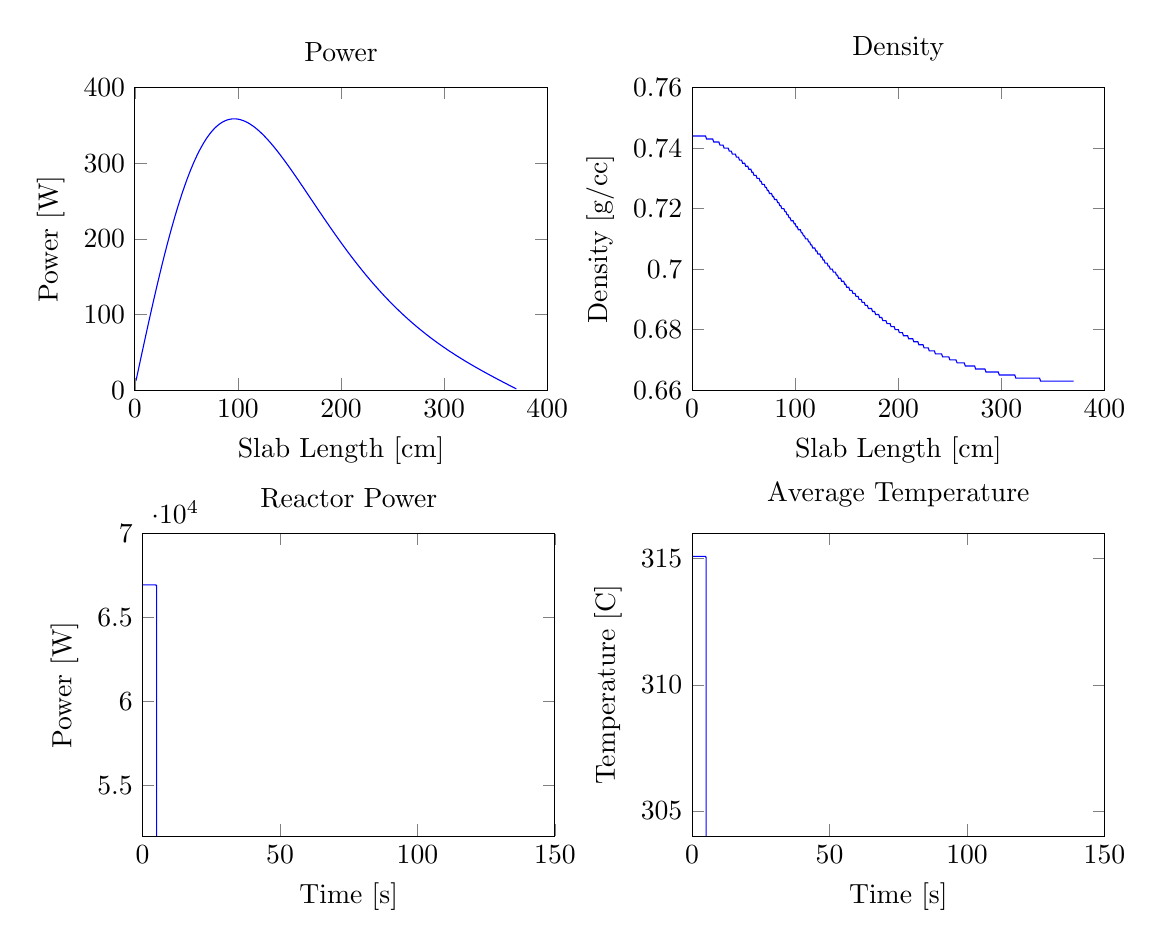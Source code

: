 % This file was created by matlab2tikz v0.1.4.
% Copyright (c) 2008--2011, Nico Schlömer <nico.schloemer@gmail.com>
% All rights reserved.
% 
% The latest updates can be retrieved from
%   http://www.mathworks.com/matlabcentral/fileexchange/22022-matlab2tikz
% where you can also make suggestions and rate matlab2tikz.
% 
\begin{tikzpicture}

\begin{axis}[%
name=plot1,
scale only axis,
width=2.062in,
height=1.513in,
xmin=0, xmax=400,
ymin=0, ymax=400,
xlabel={Slab Length [cm]},
ylabel={Power [W]},
title={Power},
axis on top]
\addplot [
color=blue,
solid
]
coordinates{
 (1,12.233)(2,18.13)(3,24.506)(4,30.872)(5,37.226)(6,43.565)(7,49.887)(8,56.19)(9,62.472)(10,68.729)(11,74.96)(12,81.162)(13,87.334)(14,93.472)(15,99.574)(16,105.639)(17,111.664)(18,117.648)(19,123.587)(20,129.48)(21,135.325)(22,141.12)(23,146.863)(24,152.552)(25,158.185)(26,163.761)(27,169.277)(28,174.732)(29,180.125)(30,185.453)(31,190.715)(32,195.909)(33,201.035)(34,206.09)(35,211.074)(36,215.984)(37,220.821)(38,225.582)(39,230.266)(40,234.872)(41,239.4)(42,243.848)(43,248.215)(44,252.501)(45,256.704)(46,260.825)(47,264.861)(48,268.813)(49,272.68)(50,276.461)(51,280.157)(52,283.766)(53,287.287)(54,290.722)(55,294.069)(56,297.329)(57,300.501)(58,303.584)(59,306.58)(60,309.487)(61,312.307)(62,315.038)(63,317.682)(64,320.238)(65,322.706)(66,325.088)(67,327.382)(68,329.59)(69,331.711)(70,333.747)(71,335.697)(72,337.562)(73,339.343)(74,341.04)(75,342.654)(76,344.185)(77,345.635)(78,347.003)(79,348.291)(80,349.498)(81,350.627)(82,351.678)(83,352.651)(84,353.548)(85,354.369)(86,355.115)(87,355.788)(88,356.387)(89,356.914)(90,357.371)(91,357.757)(92,358.074)(93,358.323)(94,358.505)(95,358.621)(96,358.672)(97,358.659)(98,358.583)(99,358.445)(100,358.247)(101,357.988)(102,357.672)(103,357.297)(104,356.867)(105,356.381)(106,355.84)(107,355.247)(108,354.602)(109,353.905)(110,353.159)(111,352.365)(112,351.522)(113,350.633)(114,349.698)(115,348.72)(116,347.697)(117,346.633)(118,345.527)(119,344.381)(120,343.197)(121,341.974)(122,340.714)(123,339.418)(124,338.087)(125,336.723)(126,335.325)(127,333.896)(128,332.435)(129,330.945)(130,329.425)(131,327.878)(132,326.303)(133,324.703)(134,323.077)(135,321.426)(136,319.752)(137,318.056)(138,316.337)(139,314.598)(140,312.839)(141,311.061)(142,309.264)(143,307.45)(144,305.619)(145,303.772)(146,301.91)(147,300.033)(148,298.143)(149,296.239)(150,294.324)(151,292.396)(152,290.458)(153,288.51)(154,286.552)(155,284.585)(156,282.61)(157,280.627)(158,278.637)(159,276.641)(160,274.639)(161,272.631)(162,270.619)(163,268.603)(164,266.583)(165,264.56)(166,262.534)(167,260.506)(168,258.477)(169,256.446)(170,254.415)(171,252.383)(172,250.352)(173,248.321)(174,246.291)(175,244.263)(176,242.237)(177,240.213)(178,238.191)(179,236.173)(180,234.157)(181,232.146)(182,230.138)(183,228.135)(184,226.136)(185,224.142)(186,222.154)(187,220.17)(188,218.193)(189,216.222)(190,214.257)(191,212.298)(192,210.347)(193,208.402)(194,206.464)(195,204.534)(196,202.612)(197,200.698)(198,198.791)(199,196.893)(200,195.003)(201,193.121)(202,191.249)(203,189.385)(204,187.53)(205,185.685)(206,183.848)(207,182.021)(208,180.204)(209,178.396)(210,176.598)(211,174.81)(212,173.032)(213,171.264)(214,169.506)(215,167.758)(216,166.02)(217,164.293)(218,162.576)(219,160.87)(220,159.174)(221,157.489)(222,155.814)(223,154.15)(224,152.497)(225,150.855)(226,149.223)(227,147.602)(228,145.992)(229,144.392)(230,142.804)(231,141.226)(232,139.659)(233,138.103)(234,136.558)(235,135.023)(236,133.5)(237,131.987)(238,130.485)(239,128.994)(240,127.513)(241,126.043)(242,124.584)(243,123.136)(244,121.698)(245,120.271)(246,118.855)(247,117.449)(248,116.053)(249,114.668)(250,113.294)(251,111.929)(252,110.576)(253,109.232)(254,107.899)(255,106.575)(256,105.262)(257,103.959)(258,102.666)(259,101.383)(260,100.109)(261,98.846)(262,97.592)(263,96.348)(264,95.114)(265,93.889)(266,92.673)(267,91.467)(268,90.27)(269,89.083)(270,87.905)(271,86.736)(272,85.575)(273,84.424)(274,83.282)(275,82.148)(276,81.023)(277,79.907)(278,78.8)(279,77.701)(280,76.61)(281,75.527)(282,74.453)(283,73.387)(284,72.329)(285,71.279)(286,70.237)(287,69.202)(288,68.176)(289,67.157)(290,66.145)(291,65.141)(292,64.145)(293,63.155)(294,62.173)(295,61.198)(296,60.23)(297,59.269)(298,58.314)(299,57.367)(300,56.426)(301,55.491)(302,54.563)(303,53.642)(304,52.727)(305,51.818)(306,50.915)(307,50.018)(308,49.127)(309,48.242)(310,47.362)(311,46.488)(312,45.62)(313,44.757)(314,43.9)(315,43.048)(316,42.201)(317,41.359)(318,40.523)(319,39.691)(320,38.864)(321,38.041)(322,37.224)(323,36.41)(324,35.602)(325,34.797)(326,33.998)(327,33.202)(328,32.41)(329,31.622)(330,30.838)(331,30.058)(332,29.282)(333,28.509)(334,27.74)(335,26.975)(336,26.212)(337,25.453)(338,24.697)(339,23.945)(340,23.195)(341,22.448)(342,21.704)(343,20.963)(344,20.224)(345,19.488)(346,18.754)(347,18.023)(348,17.294)(349,16.567)(350,15.842)(351,15.12)(352,14.399)(353,13.68)(354,12.963)(355,12.247)(356,11.533)(357,10.82)(358,10.109)(359,9.399)(360,8.69)(361,7.983)(362,7.276)(363,6.57)(364,5.866)(365,5.161)(366,4.458)(367,3.755)(368,3.053)(369,2.351)(370,1.649) 
};

\end{axis}

\begin{axis}[%
name=plot2,
at=(plot1.right of south east), anchor=left of south west,
scale only axis,
width=2.062in,
height=1.513in,
xmin=0, xmax=400,
ymin=0.66, ymax=0.76,
xlabel={Slab Length [cm]},
ylabel={$\text{Density [g}/\text{cc]}$},
title={Density},
axis on top]
\addplot [
color=blue,
solid
]
coordinates{
 (1,0.744)(2,0.744)(3,0.744)(4,0.744)(5,0.744)(6,0.744)(7,0.744)(8,0.744)(9,0.744)(10,0.744)(11,0.744)(12,0.744)(13,0.744)(14,0.743)(15,0.743)(16,0.743)(17,0.743)(18,0.743)(19,0.743)(20,0.743)(21,0.742)(22,0.742)(23,0.742)(24,0.742)(25,0.742)(26,0.742)(27,0.741)(28,0.741)(29,0.741)(30,0.741)(31,0.74)(32,0.74)(33,0.74)(34,0.74)(35,0.74)(36,0.739)(37,0.739)(38,0.739)(39,0.738)(40,0.738)(41,0.738)(42,0.738)(43,0.737)(44,0.737)(45,0.737)(46,0.736)(47,0.736)(48,0.736)(49,0.735)(50,0.735)(51,0.735)(52,0.734)(53,0.734)(54,0.734)(55,0.733)(56,0.733)(57,0.733)(58,0.732)(59,0.732)(60,0.731)(61,0.731)(62,0.731)(63,0.73)(64,0.73)(65,0.73)(66,0.729)(67,0.729)(68,0.728)(69,0.728)(70,0.728)(71,0.727)(72,0.727)(73,0.726)(74,0.726)(75,0.725)(76,0.725)(77,0.725)(78,0.724)(79,0.724)(80,0.723)(81,0.723)(82,0.723)(83,0.722)(84,0.722)(85,0.721)(86,0.721)(87,0.72)(88,0.72)(89,0.72)(90,0.719)(91,0.719)(92,0.718)(93,0.718)(94,0.717)(95,0.717)(96,0.716)(97,0.716)(98,0.716)(99,0.715)(100,0.715)(101,0.714)(102,0.714)(103,0.713)(104,0.713)(105,0.713)(106,0.712)(107,0.712)(108,0.711)(109,0.711)(110,0.71)(111,0.71)(112,0.71)(113,0.709)(114,0.709)(115,0.708)(116,0.708)(117,0.707)(118,0.707)(119,0.707)(120,0.706)(121,0.706)(122,0.705)(123,0.705)(124,0.705)(125,0.704)(126,0.704)(127,0.703)(128,0.703)(129,0.702)(130,0.702)(131,0.702)(132,0.701)(133,0.701)(134,0.7)(135,0.7)(136,0.7)(137,0.699)(138,0.699)(139,0.699)(140,0.698)(141,0.698)(142,0.697)(143,0.697)(144,0.697)(145,0.696)(146,0.696)(147,0.696)(148,0.695)(149,0.695)(150,0.694)(151,0.694)(152,0.694)(153,0.693)(154,0.693)(155,0.693)(156,0.692)(157,0.692)(158,0.692)(159,0.691)(160,0.691)(161,0.691)(162,0.69)(163,0.69)(164,0.69)(165,0.689)(166,0.689)(167,0.689)(168,0.688)(169,0.688)(170,0.688)(171,0.687)(172,0.687)(173,0.687)(174,0.687)(175,0.686)(176,0.686)(177,0.686)(178,0.685)(179,0.685)(180,0.685)(181,0.685)(182,0.684)(183,0.684)(184,0.684)(185,0.683)(186,0.683)(187,0.683)(188,0.683)(189,0.682)(190,0.682)(191,0.682)(192,0.682)(193,0.681)(194,0.681)(195,0.681)(196,0.681)(197,0.68)(198,0.68)(199,0.68)(200,0.68)(201,0.679)(202,0.679)(203,0.679)(204,0.679)(205,0.678)(206,0.678)(207,0.678)(208,0.678)(209,0.678)(210,0.677)(211,0.677)(212,0.677)(213,0.677)(214,0.677)(215,0.676)(216,0.676)(217,0.676)(218,0.676)(219,0.676)(220,0.675)(221,0.675)(222,0.675)(223,0.675)(224,0.675)(225,0.674)(226,0.674)(227,0.674)(228,0.674)(229,0.674)(230,0.673)(231,0.673)(232,0.673)(233,0.673)(234,0.673)(235,0.673)(236,0.672)(237,0.672)(238,0.672)(239,0.672)(240,0.672)(241,0.672)(242,0.672)(243,0.671)(244,0.671)(245,0.671)(246,0.671)(247,0.671)(248,0.671)(249,0.671)(250,0.67)(251,0.67)(252,0.67)(253,0.67)(254,0.67)(255,0.67)(256,0.67)(257,0.669)(258,0.669)(259,0.669)(260,0.669)(261,0.669)(262,0.669)(263,0.669)(264,0.669)(265,0.668)(266,0.668)(267,0.668)(268,0.668)(269,0.668)(270,0.668)(271,0.668)(272,0.668)(273,0.668)(274,0.668)(275,0.667)(276,0.667)(277,0.667)(278,0.667)(279,0.667)(280,0.667)(281,0.667)(282,0.667)(283,0.667)(284,0.667)(285,0.666)(286,0.666)(287,0.666)(288,0.666)(289,0.666)(290,0.666)(291,0.666)(292,0.666)(293,0.666)(294,0.666)(295,0.666)(296,0.666)(297,0.666)(298,0.665)(299,0.665)(300,0.665)(301,0.665)(302,0.665)(303,0.665)(304,0.665)(305,0.665)(306,0.665)(307,0.665)(308,0.665)(309,0.665)(310,0.665)(311,0.665)(312,0.665)(313,0.665)(314,0.664)(315,0.664)(316,0.664)(317,0.664)(318,0.664)(319,0.664)(320,0.664)(321,0.664)(322,0.664)(323,0.664)(324,0.664)(325,0.664)(326,0.664)(327,0.664)(328,0.664)(329,0.664)(330,0.664)(331,0.664)(332,0.664)(333,0.664)(334,0.664)(335,0.664)(336,0.664)(337,0.664)(338,0.663)(339,0.663)(340,0.663)(341,0.663)(342,0.663)(343,0.663)(344,0.663)(345,0.663)(346,0.663)(347,0.663)(348,0.663)(349,0.663)(350,0.663)(351,0.663)(352,0.663)(353,0.663)(354,0.663)(355,0.663)(356,0.663)(357,0.663)(358,0.663)(359,0.663)(360,0.663)(361,0.663)(362,0.663)(363,0.663)(364,0.663)(365,0.663)(366,0.663)(367,0.663)(368,0.663)(369,0.663)(370,0.663) 
};

\end{axis}

\begin{axis}[%
name=plot4,
at=(plot2.below south west), anchor=above north west,
scale only axis,
width=2.062in,
height=1.513in,
xmin=0, xmax=150,
ymin=304, ymax=316,
xlabel={Time [s]},
ylabel={Temperature [C]},
title={Average Temperature},
axis on top]
\addplot [
color=blue,
solid
]
coordinates{
 (0,315.093)(0.1,315.093)(0.2,315.093)(0.3,315.093)(0.4,315.093)(0.5,315.093)(0.6,315.093)(0.7,315.093)(0.8,315.093)(0.9,315.093)(1,315.093)(1.1,315.093)(1.2,315.093)(1.3,315.093)(1.4,315.093)(1.5,315.093)(1.6,315.093)(1.7,315.093)(1.8,315.093)(1.9,315.093)(2,315.093)(2.1,315.093)(2.2,315.093)(2.3,315.093)(2.4,315.093)(2.5,315.093)(2.6,315.093)(2.7,315.093)(2.8,315.093)(2.9,315.093)(3,315.093)(3.1,315.093)(3.2,315.093)(3.3,315.093)(3.4,315.093)(3.5,315.093)(3.6,315.093)(3.7,315.093)(3.8,315.093)(3.9,315.093)(4,315.093)(4.1,315.093)(4.2,315.093)(4.3,315.093)(4.4,315.093)(4.5,315.093)(4.6,315.093)(4.7,315.093)(4.8,315.093)(4.9,315.093)(5,315.055)(5.1,315.054)(5.196,11.555) 
};

\end{axis}

\begin{axis}[%
at=(plot4.left of south west), anchor=right of south east,
scale only axis,
width=2.062in,
height=1.513in,
xmin=0, xmax=150,
ymin=52000, ymax=70000,
xlabel={Time [s]},
ylabel={Power [W]},
title={Reactor Power},
axis on top]
\addplot [
color=blue,
solid
]
coordinates{
 (0,66945.4)(0.1,66945.4)(0.2,66945.4)(0.3,66945.4)(0.4,66945.4)(0.5,66945.4)(0.6,66945.4)(0.7,66945.4)(0.8,66945.4)(0.9,66945.4)(1,66945.4)(1.1,66945.4)(1.2,66945.4)(1.3,66945.4)(1.4,66945.4)(1.5,66945.4)(1.6,66945.4)(1.7,66945.4)(1.8,66945.4)(1.9,66945.4)(2,66945.4)(2.1,66945.4)(2.2,66945.4)(2.3,66945.4)(2.4,66945.4)(2.5,66945.4)(2.6,66945.4)(2.7,66945.4)(2.8,66945.4)(2.9,66945.4)(3,66945.4)(3.1,66945.4)(3.2,66945.4)(3.3,66945.4)(3.4,66945.4)(3.5,66945.4)(3.6,66945.4)(3.7,66945.4)(3.8,66945.4)(3.9,66945.4)(4,66945.4)(4.1,66945.4)(4.2,66945.4)(4.3,66945.4)(4.4,66945.4)(4.5,66945.4)(4.6,66945.4)(4.7,66945.4)(4.8,66945.4)(4.9,66945.4)(5,66890.2)(5.1,66893.5)(5.178,14894) 
};

\end{axis}
\end{tikzpicture}

